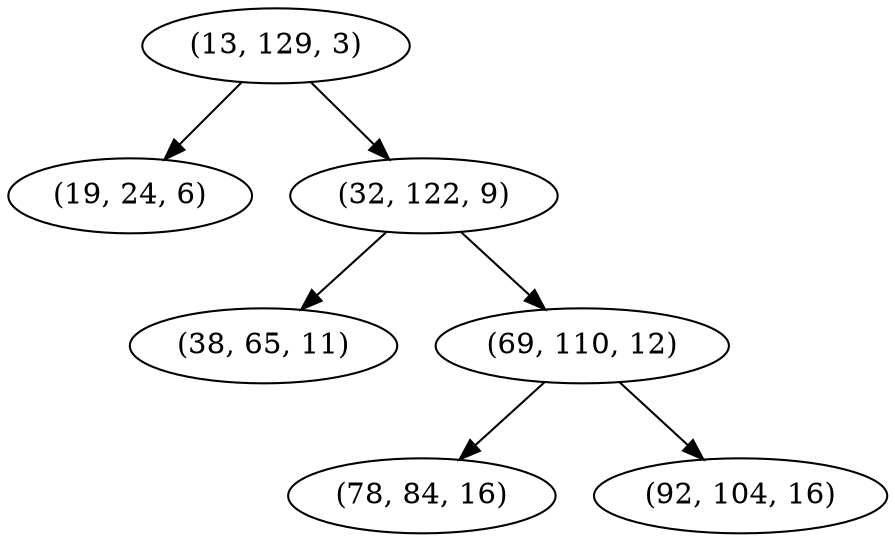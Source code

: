 digraph tree {
    "(13, 129, 3)";
    "(19, 24, 6)";
    "(32, 122, 9)";
    "(38, 65, 11)";
    "(69, 110, 12)";
    "(78, 84, 16)";
    "(92, 104, 16)";
    "(13, 129, 3)" -> "(19, 24, 6)";
    "(13, 129, 3)" -> "(32, 122, 9)";
    "(32, 122, 9)" -> "(38, 65, 11)";
    "(32, 122, 9)" -> "(69, 110, 12)";
    "(69, 110, 12)" -> "(78, 84, 16)";
    "(69, 110, 12)" -> "(92, 104, 16)";
}

